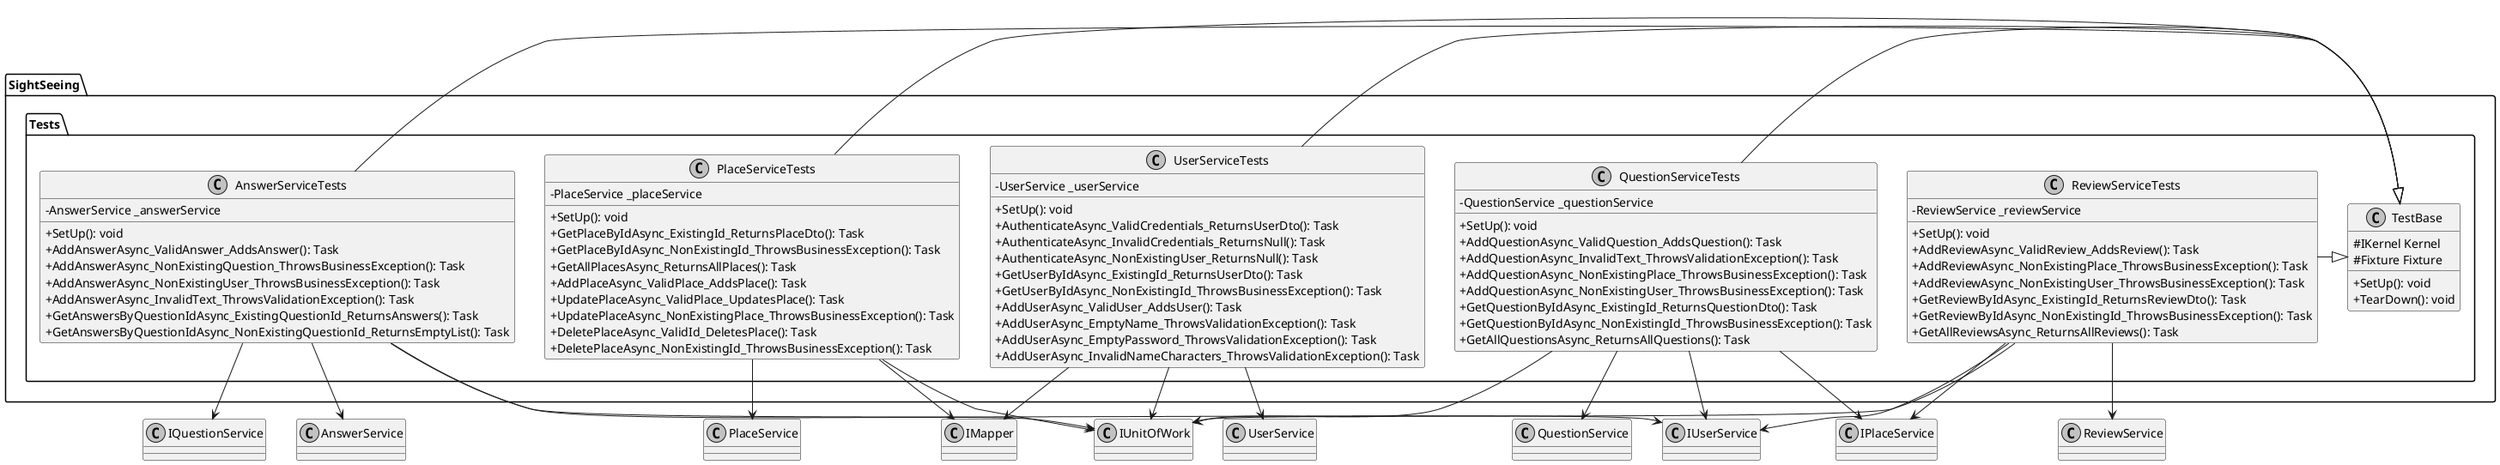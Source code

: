 @startuml

skinparam monochrome true
skinparam classAttributeIconSize 0

package "SightSeeing.Tests" {
  class TestBase {
    #IKernel Kernel
    #Fixture Fixture
    +SetUp(): void
    +TearDown(): void
  }

  class AnswerServiceTests {
    -AnswerService _answerService
    +SetUp(): void
    +AddAnswerAsync_ValidAnswer_AddsAnswer(): Task
    +AddAnswerAsync_NonExistingQuestion_ThrowsBusinessException(): Task
    +AddAnswerAsync_NonExistingUser_ThrowsBusinessException(): Task
    +AddAnswerAsync_InvalidText_ThrowsValidationException(): Task
    +GetAnswersByQuestionIdAsync_ExistingQuestionId_ReturnsAnswers(): Task
    +GetAnswersByQuestionIdAsync_NonExistingQuestionId_ReturnsEmptyList(): Task
  }

  class PlaceServiceTests {
    -PlaceService _placeService
    +SetUp(): void
    +GetPlaceByIdAsync_ExistingId_ReturnsPlaceDto(): Task
    +GetPlaceByIdAsync_NonExistingId_ThrowsBusinessException(): Task
    +GetAllPlacesAsync_ReturnsAllPlaces(): Task
    +AddPlaceAsync_ValidPlace_AddsPlace(): Task
    +UpdatePlaceAsync_ValidPlace_UpdatesPlace(): Task
    +UpdatePlaceAsync_NonExistingPlace_ThrowsBusinessException(): Task
    +DeletePlaceAsync_ValidId_DeletesPlace(): Task
    +DeletePlaceAsync_NonExistingId_ThrowsBusinessException(): Task
  }

  class QuestionServiceTests {
    -QuestionService _questionService
    +SetUp(): void
    +AddQuestionAsync_ValidQuestion_AddsQuestion(): Task
    +AddQuestionAsync_InvalidText_ThrowsValidationException(): Task
    +AddQuestionAsync_NonExistingPlace_ThrowsBusinessException(): Task
    +AddQuestionAsync_NonExistingUser_ThrowsBusinessException(): Task
    +GetQuestionByIdAsync_ExistingId_ReturnsQuestionDto(): Task
    +GetQuestionByIdAsync_NonExistingId_ThrowsBusinessException(): Task
    +GetAllQuestionsAsync_ReturnsAllQuestions(): Task
  }

  class ReviewServiceTests {
    -ReviewService _reviewService
    +SetUp(): void
    +AddReviewAsync_ValidReview_AddsReview(): Task
    +AddReviewAsync_NonExistingPlace_ThrowsBusinessException(): Task
    +AddReviewAsync_NonExistingUser_ThrowsBusinessException(): Task
    +GetReviewByIdAsync_ExistingId_ReturnsReviewDto(): Task
    +GetReviewByIdAsync_NonExistingId_ThrowsBusinessException(): Task
    +GetAllReviewsAsync_ReturnsAllReviews(): Task
  }

  class UserServiceTests {
    -UserService _userService
    +SetUp(): void
    +AuthenticateAsync_ValidCredentials_ReturnsUserDto(): Task
    +AuthenticateAsync_InvalidCredentials_ReturnsNull(): Task
    +AuthenticateAsync_NonExistingUser_ReturnsNull(): Task
    +GetUserByIdAsync_ExistingId_ReturnsUserDto(): Task
    +GetUserByIdAsync_NonExistingId_ThrowsBusinessException(): Task
    +AddUserAsync_ValidUser_AddsUser(): Task
    +AddUserAsync_EmptyName_ThrowsValidationException(): Task
    +AddUserAsync_EmptyPassword_ThrowsValidationException(): Task
    +AddUserAsync_InvalidNameCharacters_ThrowsValidationException(): Task
  }
}

' Inheritance
AnswerServiceTests -|> TestBase
PlaceServiceTests -|> TestBase
QuestionServiceTests -|> TestBase
ReviewServiceTests -|> TestBase
UserServiceTests -|> TestBase

' Dependencies
AnswerServiceTests --> AnswerService
AnswerServiceTests --> IUnitOfWork
AnswerServiceTests --> IQuestionService
AnswerServiceTests --> IUserService
PlaceServiceTests --> PlaceService
PlaceServiceTests --> IUnitOfWork
PlaceServiceTests --> IMapper
QuestionServiceTests --> QuestionService
QuestionServiceTests --> IUnitOfWork
QuestionServiceTests --> IPlaceService
QuestionServiceTests --> IUserService
ReviewServiceTests --> ReviewService
ReviewServiceTests --> IUnitOfWork
ReviewServiceTests --> IPlaceService
ReviewServiceTests --> IUserService
UserServiceTests --> UserService
UserServiceTests --> IUnitOfWork
UserServiceTests --> IMapper

@enduml